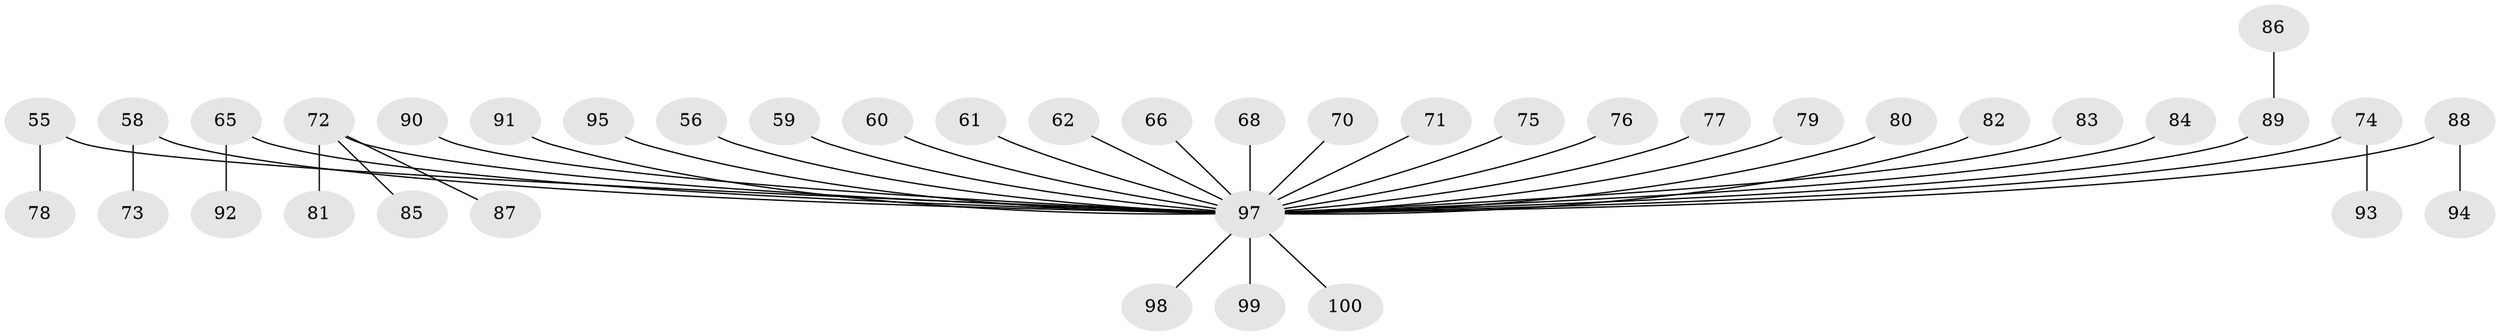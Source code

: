 // original degree distribution, {7: 0.02, 6: 0.02, 5: 0.02, 3: 0.15, 4: 0.05, 1: 0.51, 2: 0.23}
// Generated by graph-tools (version 1.1) at 2025/56/03/04/25 21:56:02]
// undirected, 40 vertices, 39 edges
graph export_dot {
graph [start="1"]
  node [color=gray90,style=filled];
  55;
  56;
  58;
  59;
  60;
  61;
  62;
  65;
  66;
  68;
  70;
  71;
  72 [super="+64"];
  73;
  74 [super="+57"];
  75;
  76;
  77;
  78;
  79;
  80;
  81;
  82;
  83;
  84;
  85;
  86;
  87;
  88 [super="+44+52"];
  89 [super="+34"];
  90;
  91;
  92;
  93;
  94;
  95;
  97 [super="+26+96+67+32+63+28+37+50+38+54+41+39+42+45+47+69+48+49+53"];
  98;
  99;
  100;
  55 -- 78;
  55 -- 97;
  56 -- 97;
  58 -- 73;
  58 -- 97;
  59 -- 97;
  60 -- 97;
  61 -- 97;
  62 -- 97;
  65 -- 92;
  65 -- 97;
  66 -- 97;
  68 -- 97;
  70 -- 97;
  71 -- 97;
  72 -- 81;
  72 -- 85;
  72 -- 87;
  72 -- 97;
  74 -- 93;
  74 -- 97;
  75 -- 97;
  76 -- 97;
  77 -- 97;
  79 -- 97;
  80 -- 97;
  82 -- 97;
  83 -- 97;
  84 -- 97;
  86 -- 89;
  88 -- 97;
  88 -- 94;
  89 -- 97;
  90 -- 97;
  91 -- 97;
  95 -- 97;
  97 -- 98;
  97 -- 100;
  97 -- 99;
}
